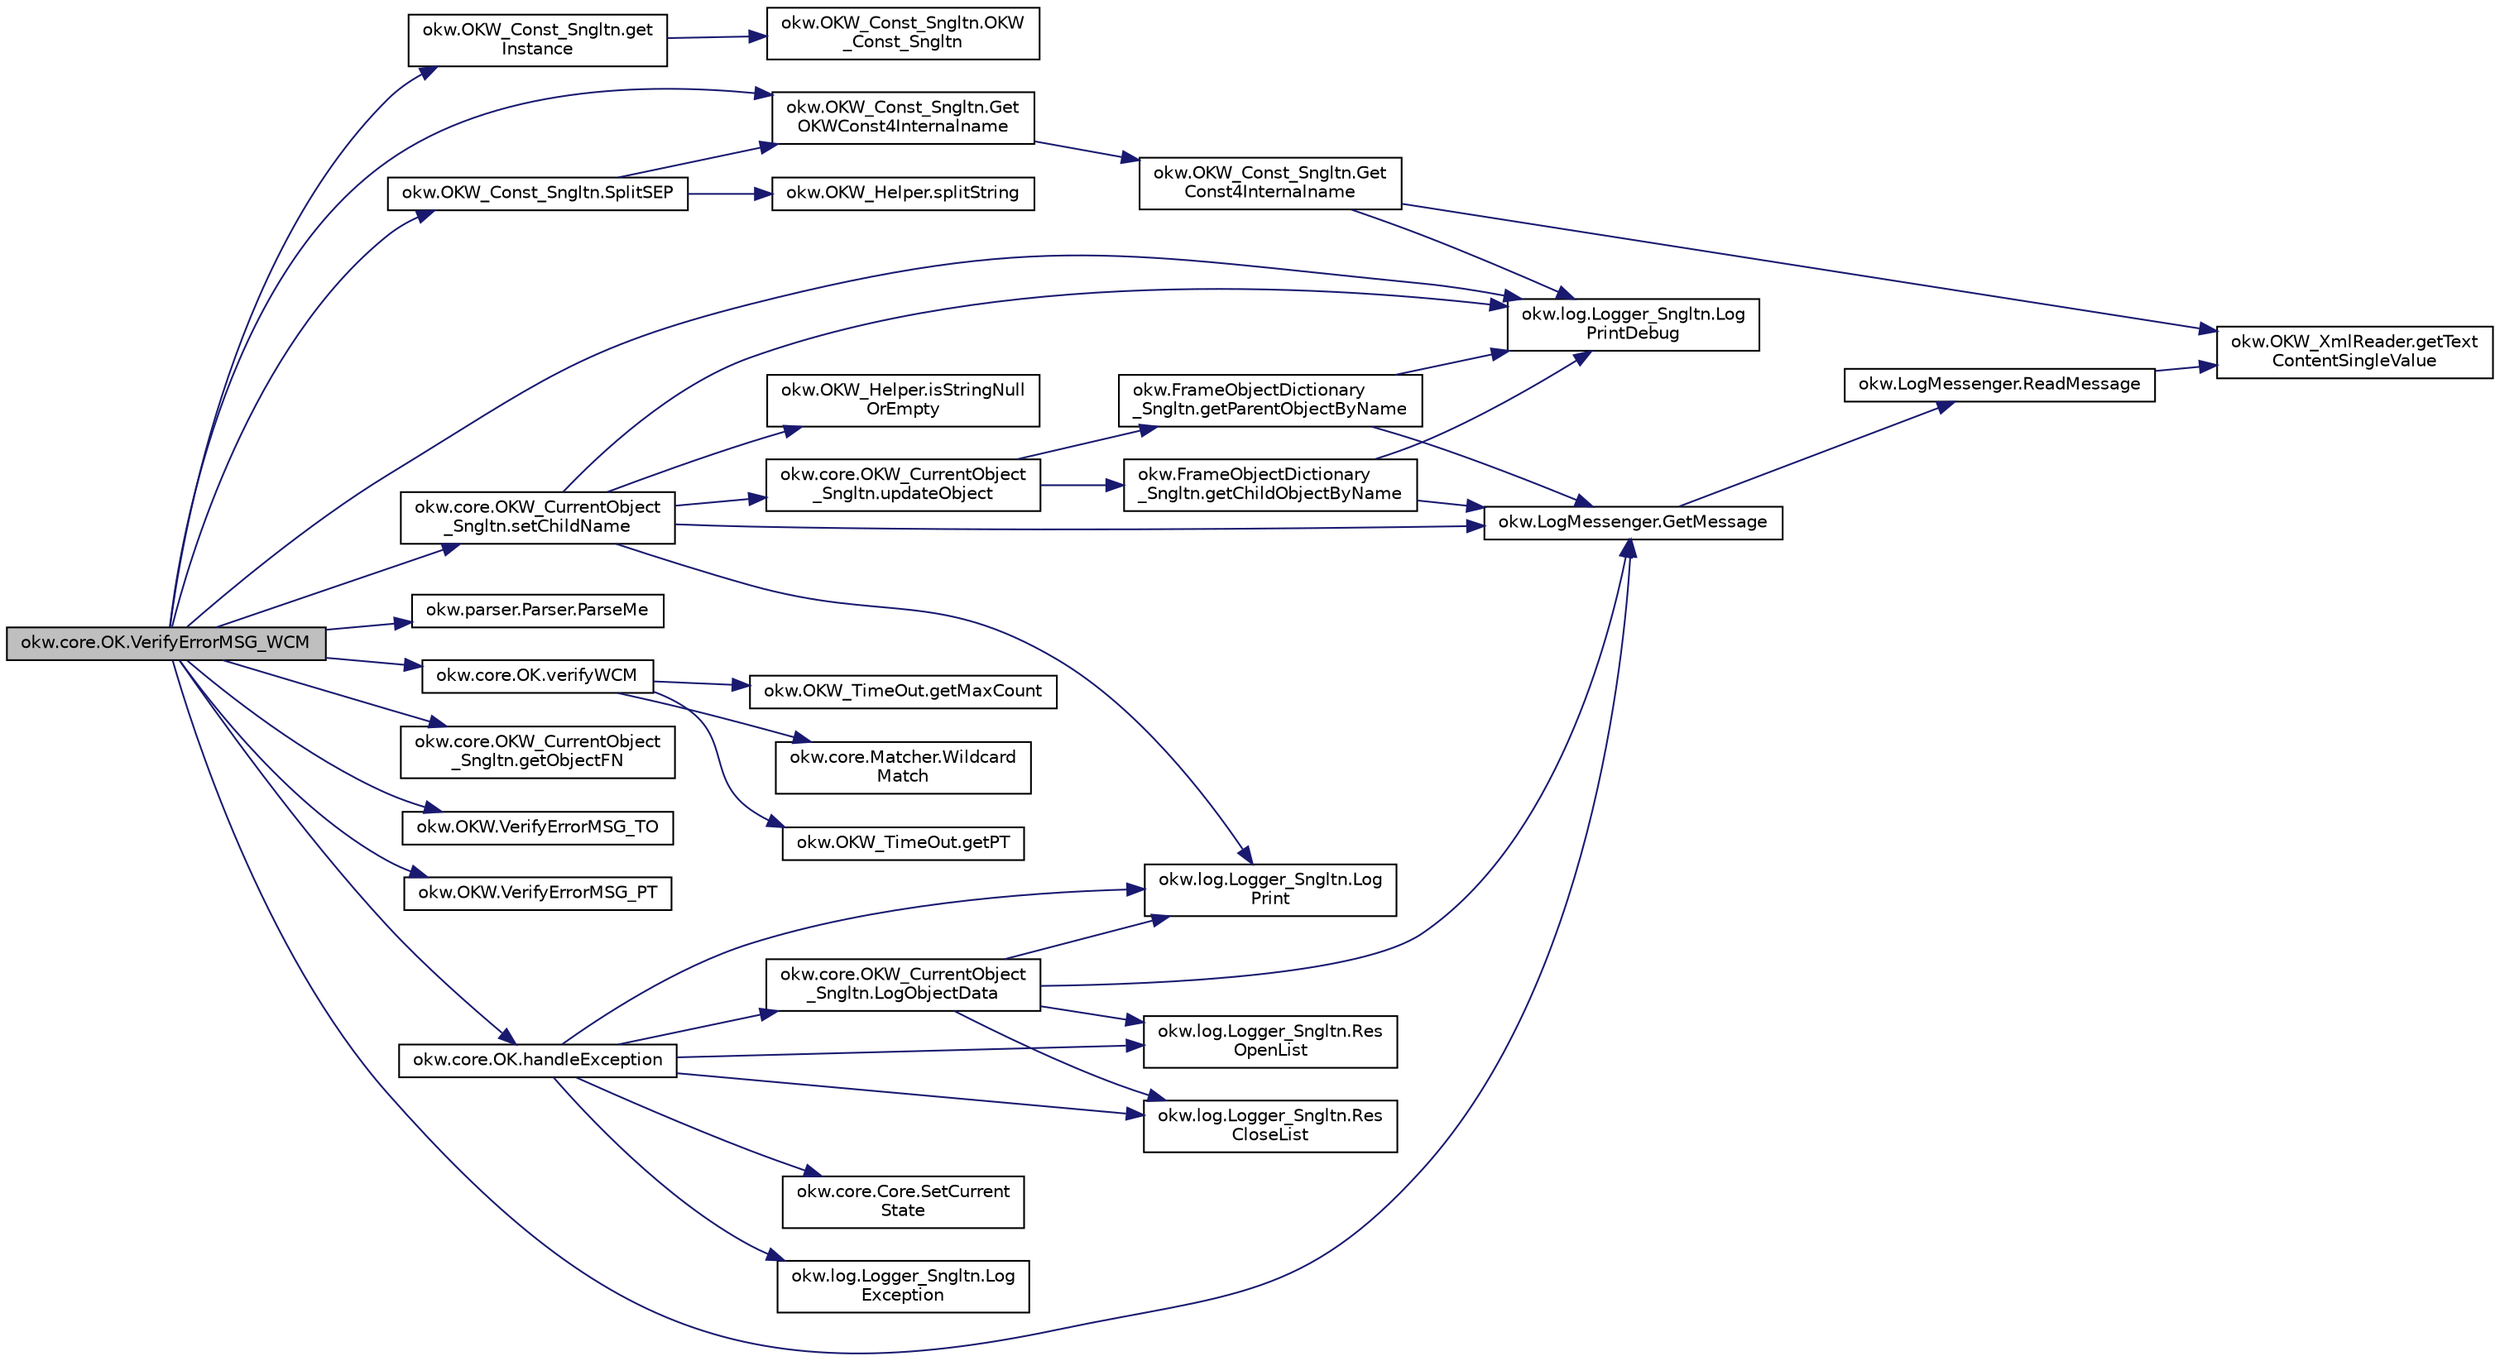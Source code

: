 digraph "okw.core.OK.VerifyErrorMSG_WCM"
{
 // INTERACTIVE_SVG=YES
 // LATEX_PDF_SIZE
  edge [fontname="Helvetica",fontsize="10",labelfontname="Helvetica",labelfontsize="10"];
  node [fontname="Helvetica",fontsize="10",shape=record];
  rankdir="LR";
  Node1211 [label="okw.core.OK.VerifyErrorMSG_WCM",height=0.2,width=0.4,color="black", fillcolor="grey75", style="filled", fontcolor="black",tooltip="Überprüft Fehlermeldungen in mit Angular validierten Formularen."];
  Node1211 -> Node1212 [color="midnightblue",fontsize="10",style="solid",fontname="Helvetica"];
  Node1212 [label="okw.OKW_Const_Sngltn.get\lInstance",height=0.2,width=0.4,color="black", fillcolor="white", style="filled",URL="$classokw_1_1_o_k_w___const___sngltn.html#afdb8f095b58cbd870dbb8eb353e3b0bf",tooltip="Holt die einzige Instanz dieser Klasse."];
  Node1212 -> Node1213 [color="midnightblue",fontsize="10",style="solid",fontname="Helvetica"];
  Node1213 [label="okw.OKW_Const_Sngltn.OKW\l_Const_Sngltn",height=0.2,width=0.4,color="black", fillcolor="white", style="filled",URL="$classokw_1_1_o_k_w___const___sngltn.html#a8404c43fc549df30d37c369c7d6e89ae",tooltip="Privater Konstruktor ohne Parameter im Entwurfsmuster Singelton initialisiert die Klasse OKW_Const."];
  Node1211 -> Node1214 [color="midnightblue",fontsize="10",style="solid",fontname="Helvetica"];
  Node1214 [label="okw.OKW_Const_Sngltn.Get\lOKWConst4Internalname",height=0.2,width=0.4,color="black", fillcolor="white", style="filled",URL="$classokw_1_1_o_k_w___const___sngltn.html#a02c05c79f7ea6e862a81a64ce23941fd",tooltip="Methode ermittelt für Internalname und der aktuell eingestellten Sprache den Wert für OKWConst."];
  Node1214 -> Node1215 [color="midnightblue",fontsize="10",style="solid",fontname="Helvetica"];
  Node1215 [label="okw.OKW_Const_Sngltn.Get\lConst4Internalname",height=0.2,width=0.4,color="black", fillcolor="white", style="filled",URL="$classokw_1_1_o_k_w___const___sngltn.html#a51cde06bf07e855ba4d69ff36b9a27f7",tooltip="Methode ermittelt für Internalname und der aktuell eingestellten Sprache den Wert für Const."];
  Node1215 -> Node1216 [color="midnightblue",fontsize="10",style="solid",fontname="Helvetica"];
  Node1216 [label="okw.log.Logger_Sngltn.Log\lPrintDebug",height=0.2,width=0.4,color="black", fillcolor="white", style="filled",URL="$classokw_1_1log_1_1_logger___sngltn.html#a313f97c79ba4662d9daaf7f537dd02f4",tooltip="Loggt eine Nachricht."];
  Node1215 -> Node1217 [color="midnightblue",fontsize="10",style="solid",fontname="Helvetica"];
  Node1217 [label="okw.OKW_XmlReader.getText\lContentSingleValue",height=0.2,width=0.4,color="black", fillcolor="white", style="filled",URL="$classokw_1_1_o_k_w___xml_reader.html#ab920b5335a2e1429c14cc5f8e79f39eb",tooltip="Lies den TextContent eines Tag."];
  Node1211 -> Node1216 [color="midnightblue",fontsize="10",style="solid",fontname="Helvetica"];
  Node1211 -> Node1218 [color="midnightblue",fontsize="10",style="solid",fontname="Helvetica"];
  Node1218 [label="okw.LogMessenger.GetMessage",height=0.2,width=0.4,color="black", fillcolor="white", style="filled",URL="$classokw_1_1_log_messenger.html#af225d1f037d47b3b085175c09d78bdd2",tooltip="Holt die Log-Meldung für MethodeNmae/Textkey ohne weitere Parameter."];
  Node1218 -> Node1219 [color="midnightblue",fontsize="10",style="solid",fontname="Helvetica"];
  Node1219 [label="okw.LogMessenger.ReadMessage",height=0.2,width=0.4,color="black", fillcolor="white", style="filled",URL="$classokw_1_1_log_messenger.html#a530cd6ab82ec82a04206a2e976ec06e3",tooltip="Interne Kernfunktion holt die Log-Meldung mit Platzhaltern aus der XML-Datei."];
  Node1219 -> Node1217 [color="midnightblue",fontsize="10",style="solid",fontname="Helvetica"];
  Node1211 -> Node1220 [color="midnightblue",fontsize="10",style="solid",fontname="Helvetica"];
  Node1220 [label="okw.OKW_Const_Sngltn.SplitSEP",height=0.2,width=0.4,color="black", fillcolor="white", style="filled",URL="$classokw_1_1_o_k_w___const___sngltn.html#a3851ae4f27e2ae512749767b86b3fc13",tooltip="Methode trennt einen String und wandelt diesen in einen ListString um."];
  Node1220 -> Node1221 [color="midnightblue",fontsize="10",style="solid",fontname="Helvetica"];
  Node1221 [label="okw.OKW_Helper.splitString",height=0.2,width=0.4,color="black", fillcolor="white", style="filled",URL="$classokw_1_1_o_k_w___helper.html#a268ba5b6db697acd241f3ebea12c4194",tooltip="Splittet einen String am angegebenen Separator auf."];
  Node1220 -> Node1214 [color="midnightblue",fontsize="10",style="solid",fontname="Helvetica"];
  Node1211 -> Node1222 [color="midnightblue",fontsize="10",style="solid",fontname="Helvetica"];
  Node1222 [label="okw.parser.Parser.ParseMe",height=0.2,width=0.4,color="black", fillcolor="white", style="filled",URL="$classokw_1_1parser_1_1_parser.html#a46afb901847316c744413ce473ecada3",tooltip="Parst einen _List&lt string&gt, ersetzt die Parser-Schlüsslewörter durch Werte."];
  Node1211 -> Node1223 [color="midnightblue",fontsize="10",style="solid",fontname="Helvetica"];
  Node1223 [label="okw.core.OKW_CurrentObject\l_Sngltn.setChildName",height=0.2,width=0.4,color="black", fillcolor="white", style="filled",URL="$classokw_1_1core_1_1_o_k_w___current_object___sngltn.html#a461fa1ff29f4bc4a9798707ea7b71849",tooltip="Setzt das Kindobjekt."];
  Node1223 -> Node1216 [color="midnightblue",fontsize="10",style="solid",fontname="Helvetica"];
  Node1223 -> Node1218 [color="midnightblue",fontsize="10",style="solid",fontname="Helvetica"];
  Node1223 -> Node1224 [color="midnightblue",fontsize="10",style="solid",fontname="Helvetica"];
  Node1224 [label="okw.OKW_Helper.isStringNull\lOrEmpty",height=0.2,width=0.4,color="black", fillcolor="white", style="filled",URL="$classokw_1_1_o_k_w___helper.html#a3a7ba0f42b29adf70574830688e72e4a",tooltip="Prüft ob der gegeben String fpsStrin null oder leer (\"\") ist."];
  Node1223 -> Node1225 [color="midnightblue",fontsize="10",style="solid",fontname="Helvetica"];
  Node1225 [label="okw.log.Logger_Sngltn.Log\lPrint",height=0.2,width=0.4,color="black", fillcolor="white", style="filled",URL="$classokw_1_1log_1_1_logger___sngltn.html#a8ebceaddd6cc6963ddb8e08c72ea808c",tooltip="LogPrint Function: Prints the values of expressions to the results file."];
  Node1223 -> Node1226 [color="midnightblue",fontsize="10",style="solid",fontname="Helvetica"];
  Node1226 [label="okw.core.OKW_CurrentObject\l_Sngltn.updateObject",height=0.2,width=0.4,color="black", fillcolor="white", style="filled",URL="$classokw_1_1core_1_1_o_k_w___current_object___sngltn.html#a51204f2563ba8defb737da6653705819",tooltip="Methode aktualisert zwei Werte:"];
  Node1226 -> Node1227 [color="midnightblue",fontsize="10",style="solid",fontname="Helvetica"];
  Node1227 [label="okw.FrameObjectDictionary\l_Sngltn.getParentObjectByName",height=0.2,width=0.4,color="black", fillcolor="white", style="filled",URL="$classokw_1_1_frame_object_dictionary___sngltn.html#aeec07d71cbebe71ec3ec4d27e86d6c5c",tooltip="Die Methode liefert das Frame-Object des gegebenen FN eines Fensterobjektes zurück."];
  Node1227 -> Node1216 [color="midnightblue",fontsize="10",style="solid",fontname="Helvetica"];
  Node1227 -> Node1218 [color="midnightblue",fontsize="10",style="solid",fontname="Helvetica"];
  Node1226 -> Node1228 [color="midnightblue",fontsize="10",style="solid",fontname="Helvetica"];
  Node1228 [label="okw.FrameObjectDictionary\l_Sngltn.getChildObjectByName",height=0.2,width=0.4,color="black", fillcolor="white", style="filled",URL="$classokw_1_1_frame_object_dictionary___sngltn.html#a0a71734828093357dfc88b5fa242e361",tooltip="Die Methode liefert das Objekt des gegebenen Kindobjekttests zurück."];
  Node1228 -> Node1216 [color="midnightblue",fontsize="10",style="solid",fontname="Helvetica"];
  Node1228 -> Node1218 [color="midnightblue",fontsize="10",style="solid",fontname="Helvetica"];
  Node1211 -> Node1229 [color="midnightblue",fontsize="10",style="solid",fontname="Helvetica"];
  Node1229 [label="okw.core.OKW_CurrentObject\l_Sngltn.getObjectFN",height=0.2,width=0.4,color="black", fillcolor="white", style="filled",URL="$classokw_1_1core_1_1_o_k_w___current_object___sngltn.html#a8a957bc040b9487a21adb41a52c56fd4",tooltip="Ermittelt den ObjektNamen des aktuellen Objektes."];
  Node1211 -> Node1230 [color="midnightblue",fontsize="10",style="solid",fontname="Helvetica"];
  Node1230 [label="okw.OKW.VerifyErrorMSG_TO",height=0.2,width=0.4,color="black", fillcolor="white", style="filled",URL="$interfaceokw_1_1_o_k_w.html#ae9b06c1fa336155522df546330257ac9",tooltip="TimeOut in Sekunden [s] für das Schlüsselwort VerifyLabel."];
  Node1211 -> Node1231 [color="midnightblue",fontsize="10",style="solid",fontname="Helvetica"];
  Node1231 [label="okw.OKW.VerifyErrorMSG_PT",height=0.2,width=0.4,color="black", fillcolor="white", style="filled",URL="$interfaceokw_1_1_o_k_w.html#a8fd0222445e137e530e54bdd55468d9f",tooltip="Polling Time in [ms] für das Schlüsselwort VerifyLabel."];
  Node1211 -> Node1232 [color="midnightblue",fontsize="10",style="solid",fontname="Helvetica"];
  Node1232 [label="okw.core.OK.verifyWCM",height=0.2,width=0.4,color="black", fillcolor="white", style="filled",URL="$classokw_1_1core_1_1_o_k.html#a127f0328e514d1b9f8bc1a972269ecfc",tooltip=" "];
  Node1232 -> Node1233 [color="midnightblue",fontsize="10",style="solid",fontname="Helvetica"];
  Node1233 [label="okw.OKW_TimeOut.getMaxCount",height=0.2,width=0.4,color="black", fillcolor="white", style="filled",URL="$classokw_1_1_o_k_w___time_out.html#adf7b9cc33db065c1f284bb5db2227b51",tooltip="Anzahl der berechnetten Zyklen."];
  Node1232 -> Node1234 [color="midnightblue",fontsize="10",style="solid",fontname="Helvetica"];
  Node1234 [label="okw.core.Matcher.Wildcard\lMatch",height=0.2,width=0.4,color="black", fillcolor="white", style="filled",URL="$classokw_1_1core_1_1_matcher.html#a771af5fda0717ef20d2bc1866357eaa9",tooltip=" "];
  Node1232 -> Node1235 [color="midnightblue",fontsize="10",style="solid",fontname="Helvetica"];
  Node1235 [label="okw.OKW_TimeOut.getPT",height=0.2,width=0.4,color="black", fillcolor="white", style="filled",URL="$classokw_1_1_o_k_w___time_out.html#ab7142e5e6adc82f308a70177c71ced2c",tooltip="Wartezeit zwischen zwei Pollings in [ms]."];
  Node1211 -> Node1236 [color="midnightblue",fontsize="10",style="solid",fontname="Helvetica"];
  Node1236 [label="okw.core.OK.handleException",height=0.2,width=0.4,color="black", fillcolor="white", style="filled",URL="$classokw_1_1core_1_1_o_k.html#a5a6db6a457bcb71c893f5d4eb615b2b7",tooltip="Zentrale Exception-Behandlung."];
  Node1236 -> Node1225 [color="midnightblue",fontsize="10",style="solid",fontname="Helvetica"];
  Node1236 -> Node1237 [color="midnightblue",fontsize="10",style="solid",fontname="Helvetica"];
  Node1237 [label="okw.log.Logger_Sngltn.Log\lException",height=0.2,width=0.4,color="black", fillcolor="white", style="filled",URL="$classokw_1_1log_1_1_logger___sngltn.html#aa29d396a2b9df1ac57079d777c548181",tooltip="LogException Function: Logs a Script Exception to the results file."];
  Node1236 -> Node1238 [color="midnightblue",fontsize="10",style="solid",fontname="Helvetica"];
  Node1238 [label="okw.log.Logger_Sngltn.Res\lOpenList",height=0.2,width=0.4,color="black", fillcolor="white", style="filled",URL="$classokw_1_1log_1_1_logger___sngltn.html#ab4fc711bb4c754f251372ff3b14ab9c9",tooltip="Creates a new hierarchical level in the results file."];
  Node1236 -> Node1239 [color="midnightblue",fontsize="10",style="solid",fontname="Helvetica"];
  Node1239 [label="okw.log.Logger_Sngltn.Res\lCloseList",height=0.2,width=0.4,color="black", fillcolor="white", style="filled",URL="$classokw_1_1log_1_1_logger___sngltn.html#a9b54104f7e0b4c0a473877b19dfaed56",tooltip="Closes a hierarchical level in the results file that was opened with ResOpenList."];
  Node1236 -> Node1240 [color="midnightblue",fontsize="10",style="solid",fontname="Helvetica"];
  Node1240 [label="okw.core.OKW_CurrentObject\l_Sngltn.LogObjectData",height=0.2,width=0.4,color="black", fillcolor="white", style="filled",URL="$classokw_1_1core_1_1_o_k_w___current_object___sngltn.html#a01b48f2c86a2f91909143ee9063dfd86",tooltip="Methode gibt alle wichtigen Informationen zum aktuellen Objekt aus."];
  Node1240 -> Node1238 [color="midnightblue",fontsize="10",style="solid",fontname="Helvetica"];
  Node1240 -> Node1225 [color="midnightblue",fontsize="10",style="solid",fontname="Helvetica"];
  Node1240 -> Node1218 [color="midnightblue",fontsize="10",style="solid",fontname="Helvetica"];
  Node1240 -> Node1239 [color="midnightblue",fontsize="10",style="solid",fontname="Helvetica"];
  Node1236 -> Node1241 [color="midnightblue",fontsize="10",style="solid",fontname="Helvetica"];
  Node1241 [label="okw.core.Core.SetCurrent\lState",height=0.2,width=0.4,color="black", fillcolor="white", style="filled",URL="$classokw_1_1core_1_1_core.html#aafe6e3d88e810dabf350b37058d4af97",tooltip="Setter zum Setzen des aktuellen Zustandes."];
}
